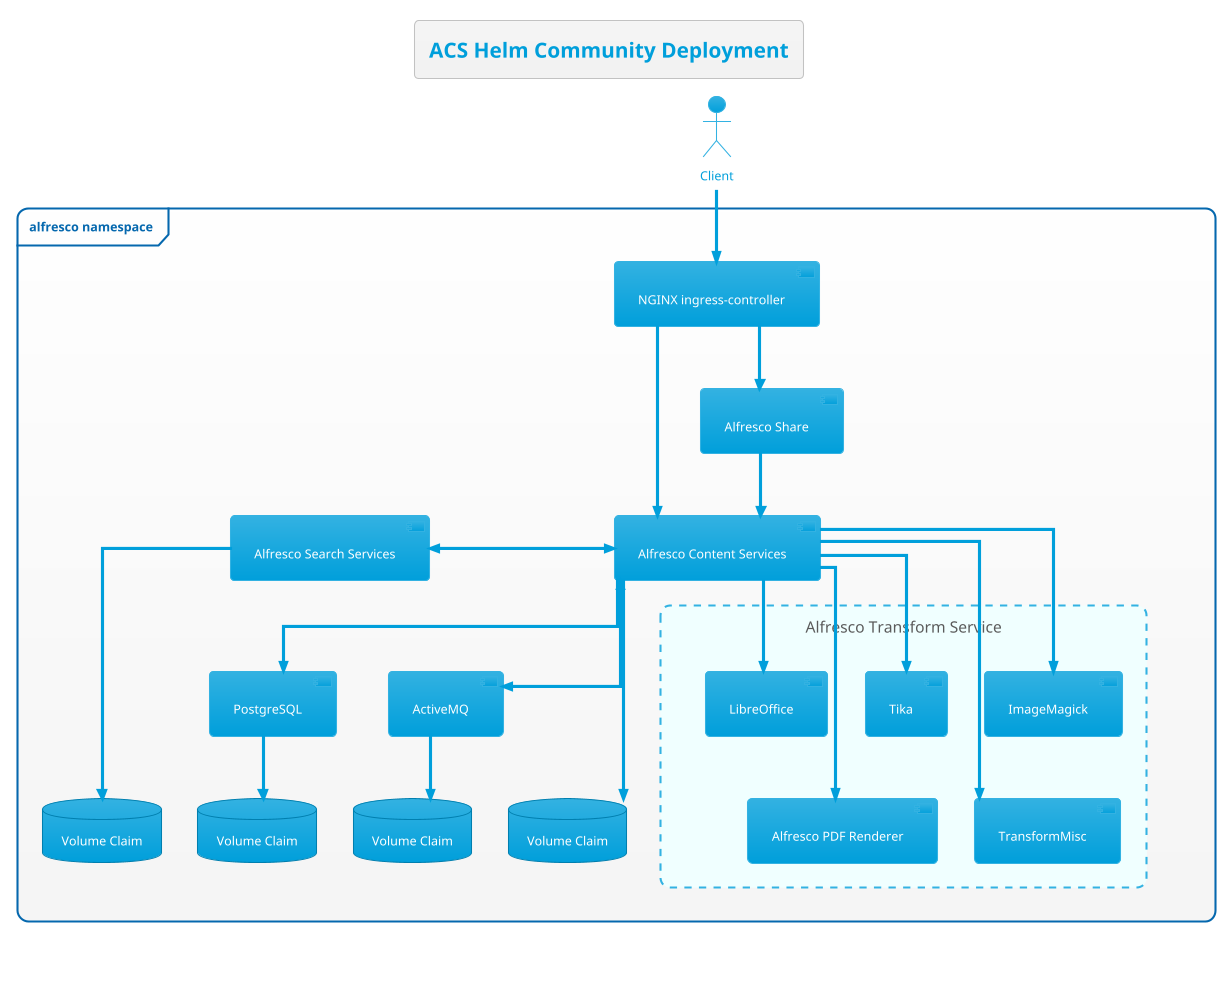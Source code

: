 @startuml
!theme bluegray
Title: ACS Helm Community Deployment

skinparam componentStyle uml2
skinparam linetype ortho
skinparam rectangle {
    BorderStyle dashed
    FontSize 15
    FontStyle none
    BackgroundColor Azure
}

actor Client

frame "alfresco namespace" {
    component "NGINX ingress-controller" as nginx
    component "Alfresco Content Services" as acs
    component "Alfresco Search Services" as ass
    component "PostgreSQL" as psql
    component "Alfresco Share" as share
    component "ActiveMQ" as amq
    together {
        database "Volume Claim" as vc1
        database "Volume Claim" as vc2
        database "Volume Claim" as vc3
        database "Volume Claim" as vc4
    }
    rectangle "Alfresco Transform Service" as ats {
        ' component "Transform Router" as tr
        ' component "Shared File Store" as sfs
        component "Alfresco PDF Renderer" as pdfr
        component "LibreOffice" as libr
        component "ImageMagick" as img
        component "Tika" as tika
        component "TransformMisc" as misc
    }
}

acs -[hidden]- ats
img -[hidden]- pdfr
img -[hidden]- misc

Client -->> nginx

nginx -->> acs
nginx -->> share

acs -->> vc1
amq -->> vc2
ass -->> vc3
psql -->> vc4

ass <<->> acs
acs -->> psql
acs -->> pdfr
acs -->> libr
acs -->> img
acs -->> tika
acs -->> misc
acs <<-->> amq

share -->> acs

center footer Copyright 2021 Alfresco Software Inc

@enduml
